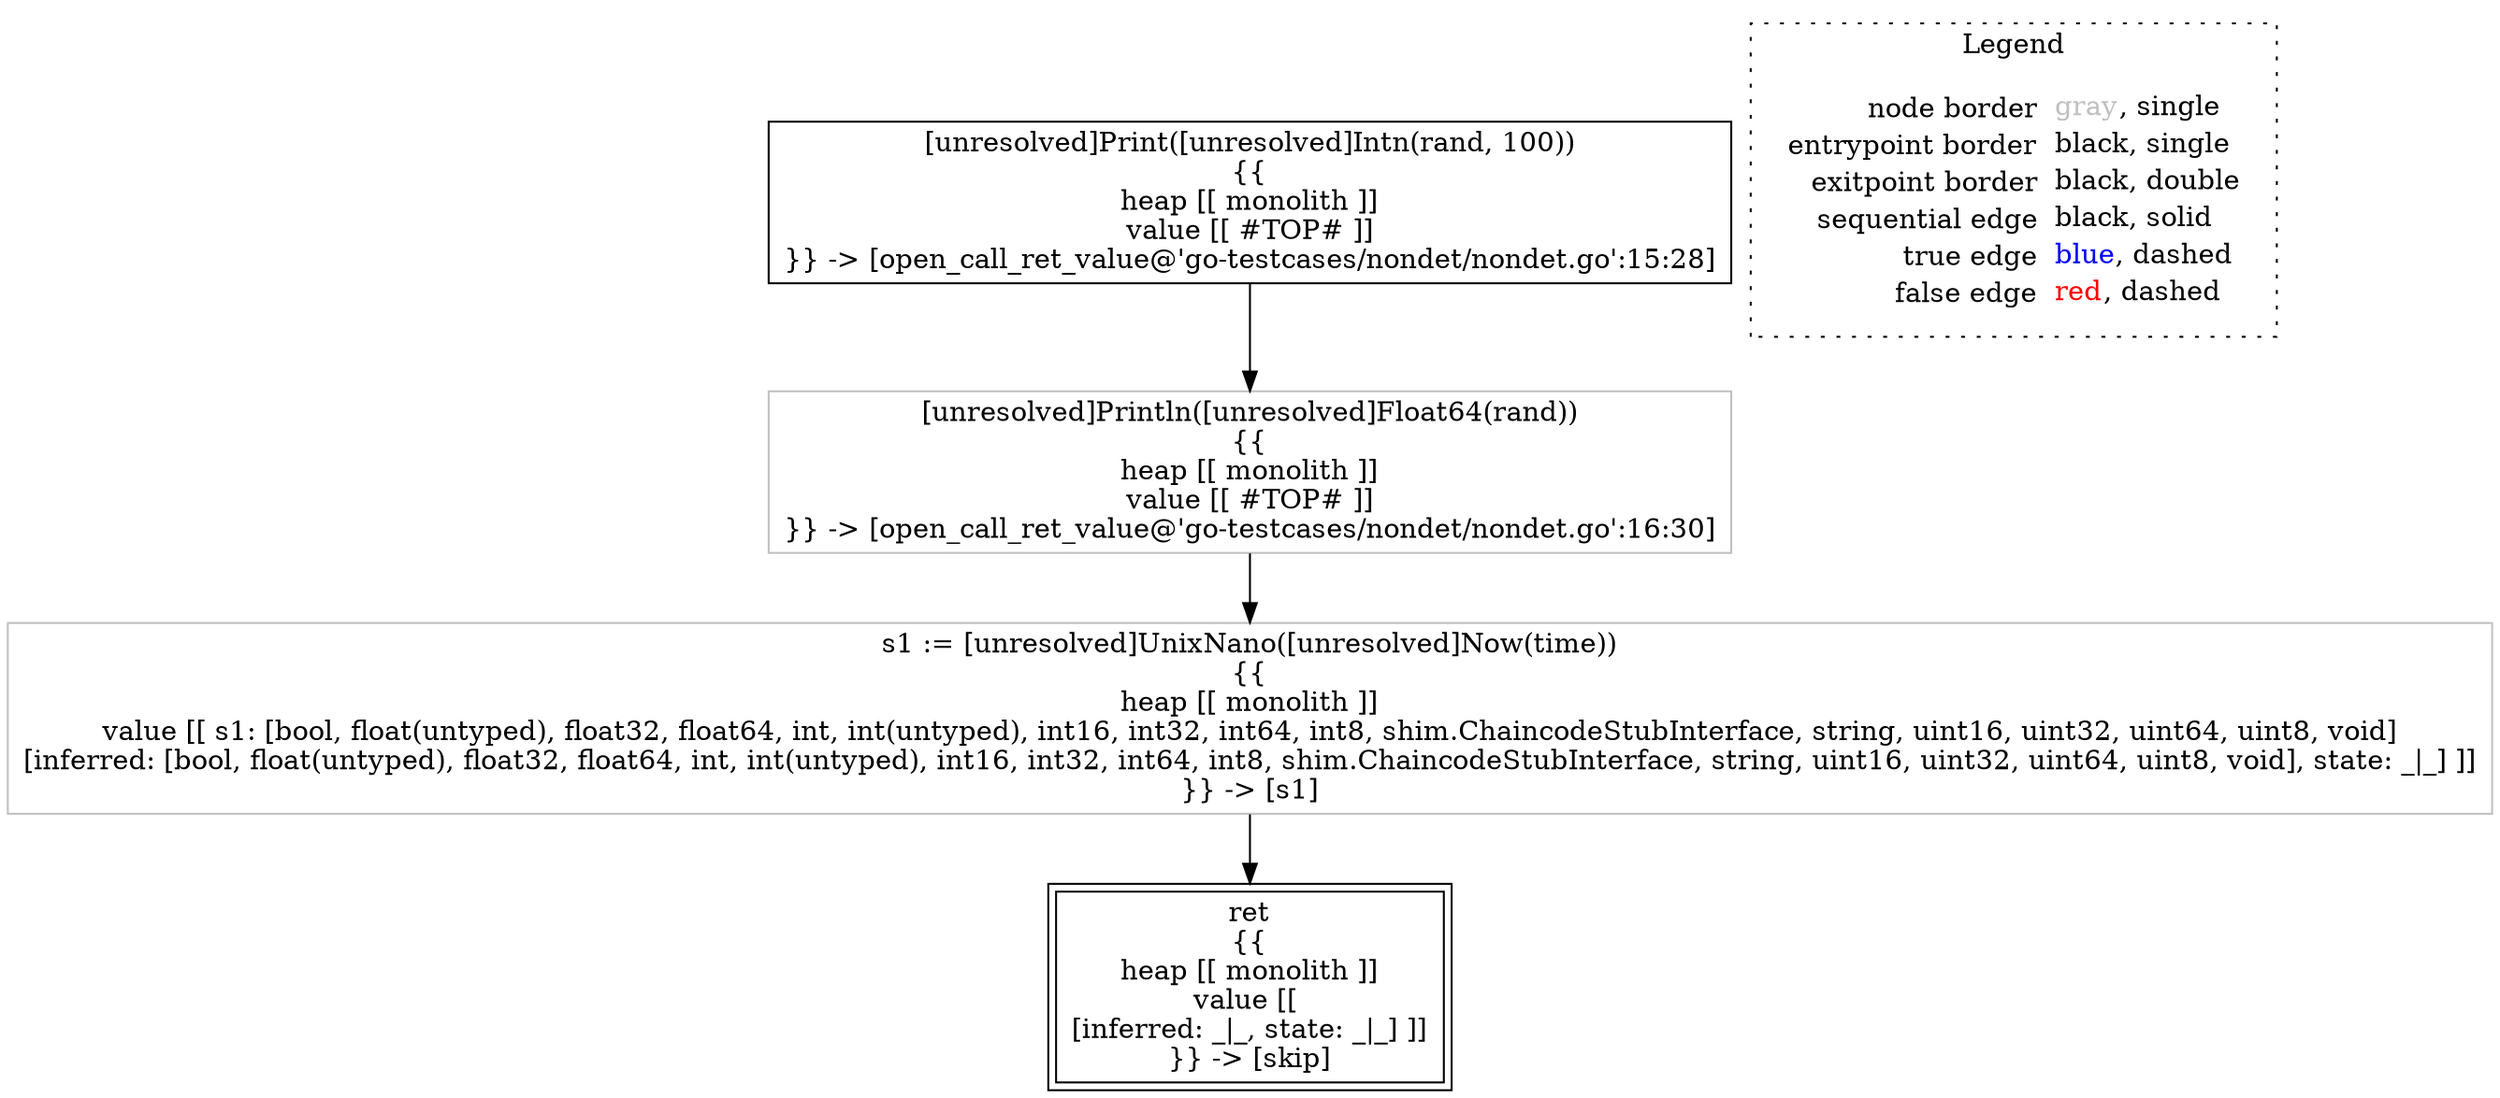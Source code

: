 digraph {
	"node0" [shape="rect",color="black",label=<[unresolved]Print([unresolved]Intn(rand, 100))<BR/>{{<BR/>heap [[ monolith ]]<BR/>value [[ #TOP# ]]<BR/>}} -&gt; [open_call_ret_value@'go-testcases/nondet/nondet.go':15:28]>];
	"node1" [shape="rect",color="gray",label=<[unresolved]Println([unresolved]Float64(rand))<BR/>{{<BR/>heap [[ monolith ]]<BR/>value [[ #TOP# ]]<BR/>}} -&gt; [open_call_ret_value@'go-testcases/nondet/nondet.go':16:30]>];
	"node2" [shape="rect",color="black",peripheries="2",label=<ret<BR/>{{<BR/>heap [[ monolith ]]<BR/>value [[ <BR/>[inferred: _|_, state: _|_] ]]<BR/>}} -&gt; [skip]>];
	"node3" [shape="rect",color="gray",label=<s1 := [unresolved]UnixNano([unresolved]Now(time))<BR/>{{<BR/>heap [[ monolith ]]<BR/>value [[ s1: [bool, float(untyped), float32, float64, int, int(untyped), int16, int32, int64, int8, shim.ChaincodeStubInterface, string, uint16, uint32, uint64, uint8, void]<BR/>[inferred: [bool, float(untyped), float32, float64, int, int(untyped), int16, int32, int64, int8, shim.ChaincodeStubInterface, string, uint16, uint32, uint64, uint8, void], state: _|_] ]]<BR/>}} -&gt; [s1]>];
	"node1" -> "node3" [color="black"];
	"node0" -> "node1" [color="black"];
	"node3" -> "node2" [color="black"];
subgraph cluster_legend {
	label="Legend";
	style=dotted;
	node [shape=plaintext];
	"legend" [label=<<table border="0" cellpadding="2" cellspacing="0" cellborder="0"><tr><td align="right">node border&nbsp;</td><td align="left"><font color="gray">gray</font>, single</td></tr><tr><td align="right">entrypoint border&nbsp;</td><td align="left"><font color="black">black</font>, single</td></tr><tr><td align="right">exitpoint border&nbsp;</td><td align="left"><font color="black">black</font>, double</td></tr><tr><td align="right">sequential edge&nbsp;</td><td align="left"><font color="black">black</font>, solid</td></tr><tr><td align="right">true edge&nbsp;</td><td align="left"><font color="blue">blue</font>, dashed</td></tr><tr><td align="right">false edge&nbsp;</td><td align="left"><font color="red">red</font>, dashed</td></tr></table>>];
}

}
